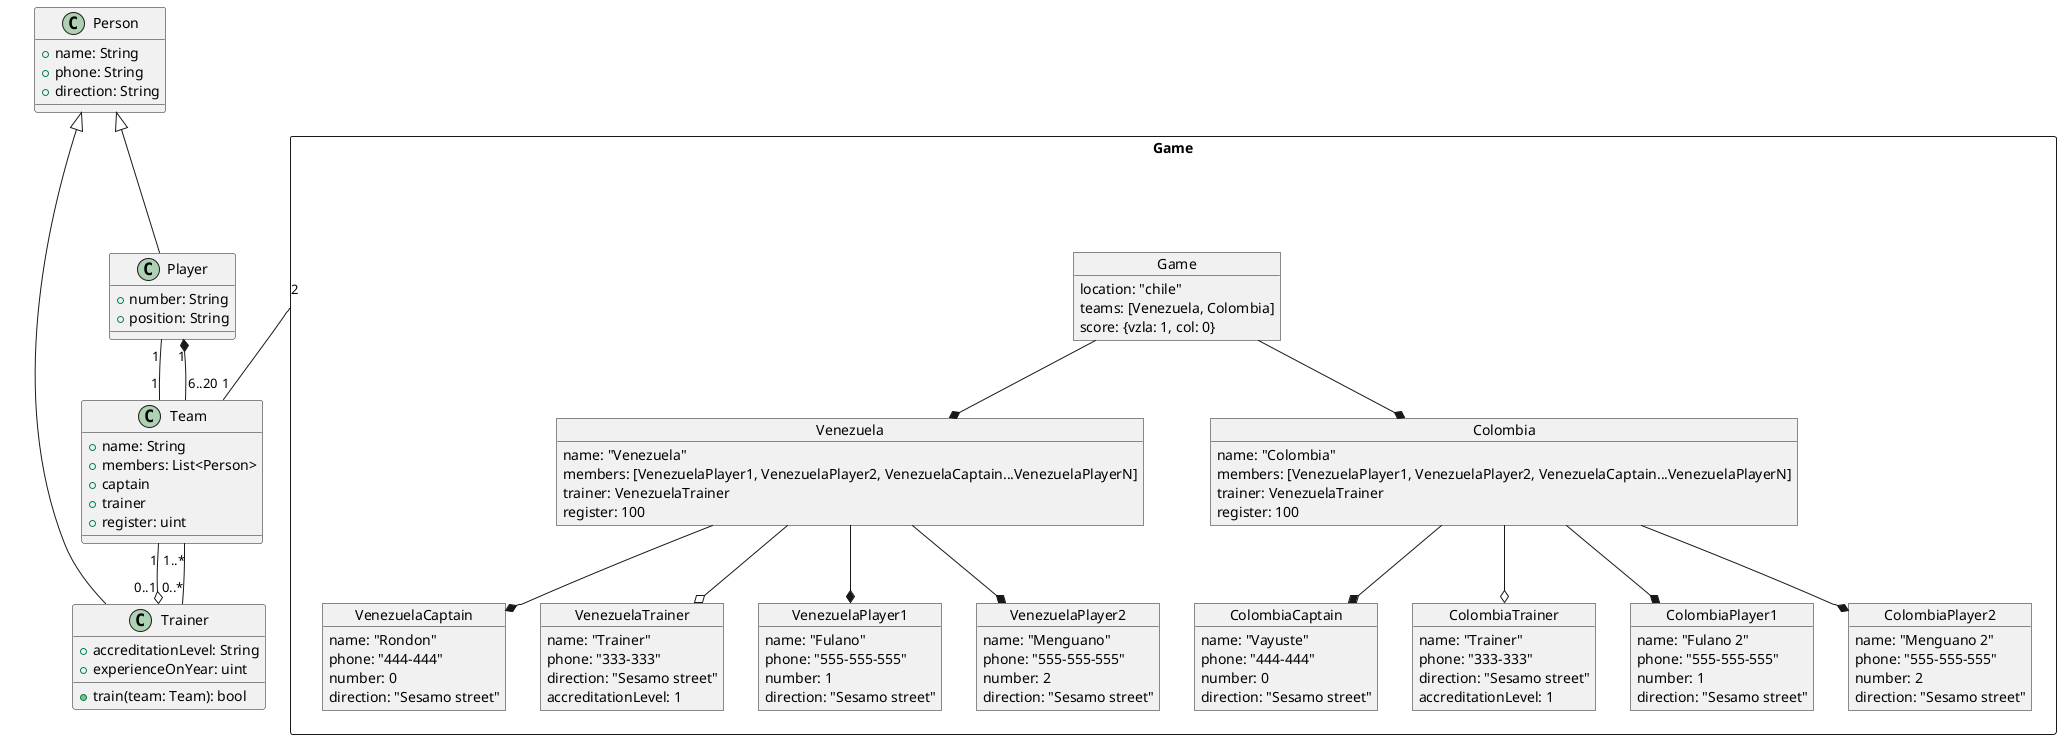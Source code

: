 @startuml

class Person {
  + name: String
  + phone: String
  + direction: String
}

class Player extends Person{
  + number: String
  + position: String
}

class Trainer extends Person {
  + accreditationLevel: String 
  + experienceOnYear: uint 
  + train(team: Team): bool 
}

class Team {
  + name: String
  + members: List<Person>
  + captain
  + trainer
  + register: uint 
}

class Game {
  + location: String
  + teams: Team[2] 
  + score(team: Team): uint
  + markPoint(team: Team): bool 
}

Team "6..20" --* "1" Player 
Team "1" --o "0..1" Trainer 
Player "1" -- "1" Team 
Trainer "0..*" -- "1..*" Team 
Game "2" -- "1" Team 

rectangle "Game" {
 

object Venezuela {
  name: "Venezuela"
  members: [VenezuelaPlayer1, VenezuelaPlayer2, VenezuelaCaptain...VenezuelaPlayerN]
  trainer: VenezuelaTrainer
  register: 100
} 
object Colombia {
  name: "Colombia"
  members: [VenezuelaPlayer1, VenezuelaPlayer2, VenezuelaCaptain...VenezuelaPlayerN]
  trainer: VenezuelaTrainer
  register: 100

} 
object Game{
  location: "chile"
  teams: [Venezuela, Colombia]
  score: {vzla: 1, col: 0}
} 

' captain and trainers
object VenezuelaCaptain {
  name: "Rondon"
  phone: "444-444"
  number: 0
  direction: "Sesamo street"
} 
object VenezuelaTrainer {
  name: "Trainer"
  phone: "333-333"
  direction: "Sesamo street"
  accreditationLevel: 1
} 

object ColombiaCaptain {
  name: "Vayuste"
  phone: "444-444"
  number: 0
  direction: "Sesamo street"
}
object ColombiaTrainer {
  name: "Trainer"
  phone: "333-333"
  direction: "Sesamo street"
  accreditationLevel: 1
} 

' players 
object VenezuelaPlayer1 {
  name: "Fulano"
  phone: "555-555-555"
  number: 1
  direction: "Sesamo street"
} 
object VenezuelaPlayer2 {
  name: "Menguano"
  phone: "555-555-555"
  number: 2
  direction: "Sesamo street"
}

object ColombiaPlayer1 {
  name: "Fulano 2"
  phone: "555-555-555"
  number: 1
  direction: "Sesamo street"
} 
object ColombiaPlayer2 {
  name: "Menguano 2"
  phone: "555-555-555"
  number: 2
  direction: "Sesamo street"
} 

Venezuela --o VenezuelaTrainer
Venezuela --* VenezuelaCaptain
Venezuela --* VenezuelaPlayer1
Venezuela --* VenezuelaPlayer2

Colombia --* ColombiaCaptain
Colombia --o ColombiaTrainer
Colombia --* ColombiaPlayer1
Colombia --* ColombiaPlayer2

Game --* Venezuela
Game --* Colombia

}

@enduml
